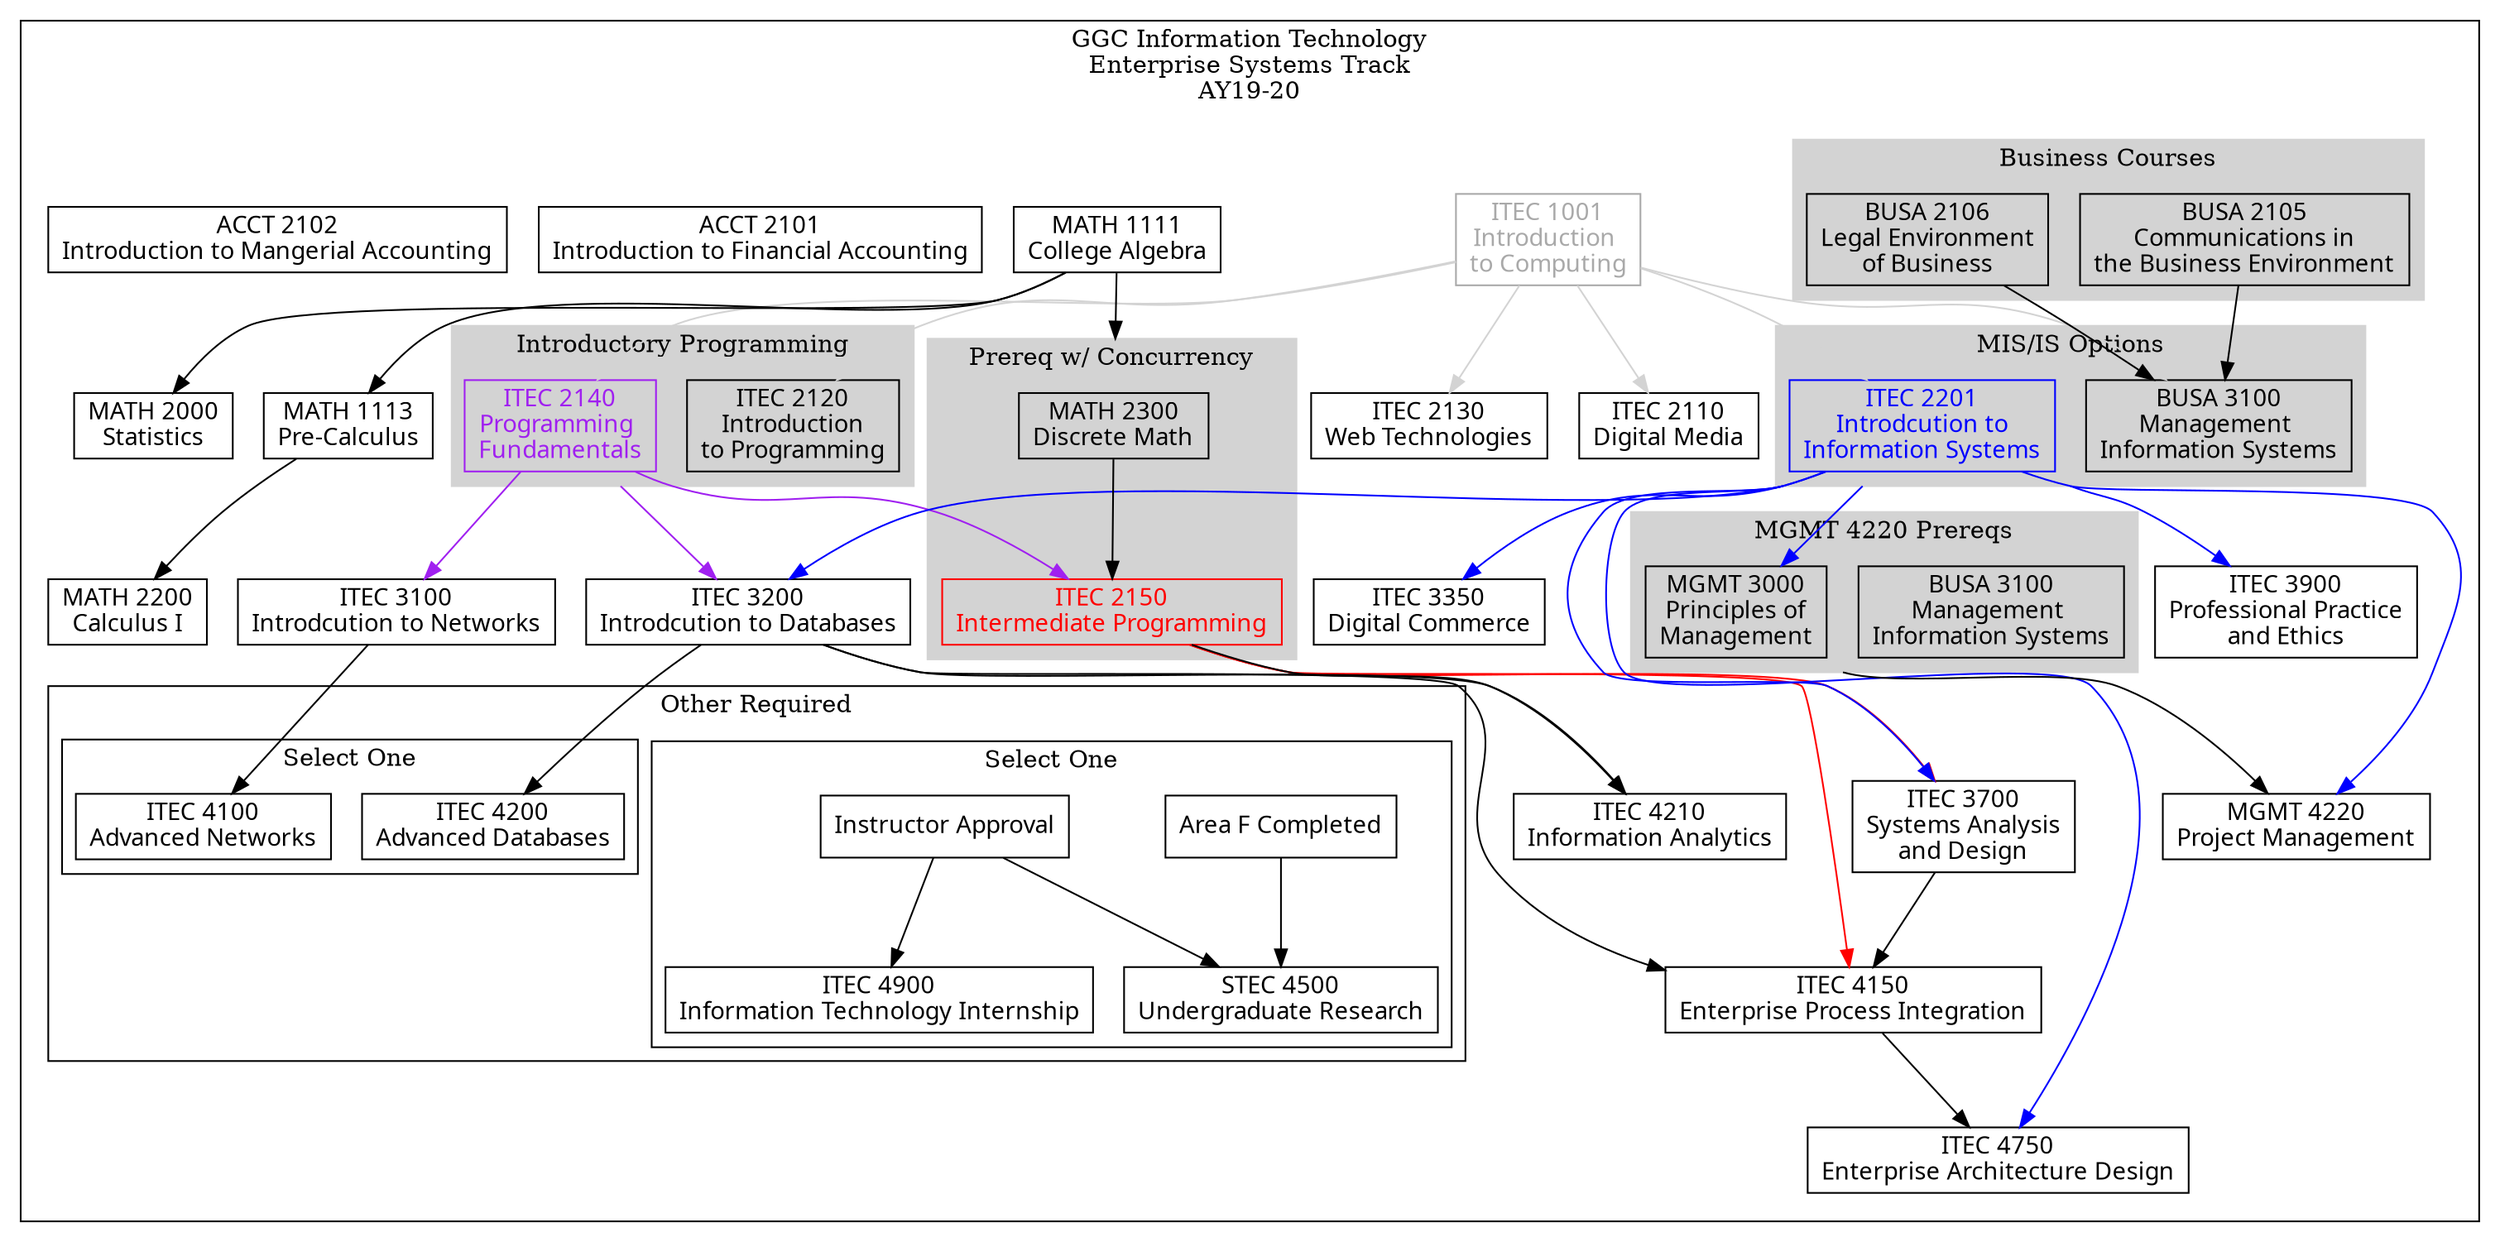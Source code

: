 digraph G {

    node [shape = record, fontname="Sans serif" fontsize="14"];
    compound = true //  needed to link clusters and nodes
    splines = true
    ranksep=0.75

     // All
    itec1001[label = "ITEC 1001\nIntroduction \nto Computing" color=darkgray fontcolor=darkgray]
    itec2110[label = "ITEC 2110\nDigital Media"]
    itec2120[label = "ITEC 2120\nIntroduction\nto Programming"]
    itec2130[label = "ITEC 2130\nWeb Technologies"]
    itec2140[label = "ITEC 2140\nProgramming \nFundamentals" color=purple fontcolor=purple]
    itec2150[label = "ITEC 2150\nIntermediate Programming" color=red fontcolor=red]
    itec2201[label = "ITEC 2201\nIntrodcution to\nInformation Systems" color=blue fontcolor=blue]
    itec3100[label = "ITEC 3100\nIntrodcution to Networks"]
    itec3200[label = "ITEC 3200\nIntrodcution to Databases"]
    itec3900[label = "ITEC 3900\nProfessional Practice\nand Ethics"]
    busa2105[label = "BUSA 2105\nCommunications in\nthe Business Environment"]
    busa2106[label = "BUSA 2106\nLegal Environment\nof Business"]
    busa3100[label = "BUSA 3100\nManagement \nInformation Systems"]
    busb3100[label = "BUSA 3100\nManagement \nInformation Systems"] //  a hack, a copy for ES 
    math1111[label = "MATH 1111\nCollege Algebra"]
    math1113[label = "MATH 1113\nPre-Calculus"]
    math2300[label = "MATH 2300\nDiscrete Math"]
    math2000[label = "MATH 2000\nStatistics"]
    math2200[label = "MATH 2200\nCalculus I"]
    mgmt3000[label = "MGMT 3000\nPrinciples of\nManagement"]

    // Enterprise Systems
    itec3350[label = "ITEC 3350\nDigital Commerce"]
    itec3700[label = "ITEC 3700\nSystems Analysis\nand Design"]
    itec4100[label = "ITEC 4100\nAdvanced Networks"]
    itec4150[label = "ITEC 4150\nEnterprise Process Integration"]
    itec4200[label = "ITEC 4200\nAdvanced Databases"]
    itec4210[label = "ITEC 4210\nInformation Analytics"]
    itec4750[label = "ITEC 4750\nEnterprise Architecture Design"]
    itec4900[label = "ITEC 4900\nInformation Technology Internship"]
    stec4500[label = "STEC 4500\nUndergraduate Research"]
    areaF[label = "Area F Completed"]
    instructorapproval[label = "Instructor Approval"]
    acct2101[label = "ACCT 2101\nIntroduction to Financial Accounting"]
    acct2102[label = "ACCT 2102\nIntroduction to Mangerial Accounting"]
    mgmt4220[label = "MGMT 4220\nProject Management"]


    subgraph clusteres {
        label="GGC Information Technology\nEnterprise Systems Track\nAY19-20"

        subgraph clusterrequired {
            label=""
            node [style=filled];
            style=filled;

            color="#FFFFFF";

            acct2101
            acct2102
            itec1001 -> itec2110 [color=lightgray]

            itec1001 -> itec2120 [color=lightgray]
            itec1001 -> itec2130 [color=lightgray]
            itec1001 -> itec2201 [color=lightgray]
            itec1001 -> busa3100 [color=lightgray]
            itec2140 -> itec2150 [color=purple]
            itec2140 -> itec3100 [color=purple]
            itec2201 -> itec3200 [ltail=cluster22013100 color=blue]
            itec2140 -> itec3200 [ltail=cluster21202140 color=purple]

            itec2201 -> itec3350 [ltail=cluster22013100 color=blue]
            itec2150 -> itec4150 [color=red]
            itec3200 -> itec4150
            itec3700 -> itec4150
            itec2201 -> itec4750 [color=blue]
            itec4150 -> itec4750
            itec2201 -> mgmt4220 [color=blue]
            mgmt3000 -> mgmt4220 [ltail=cluster30003100]
            itec2150 -> itec4210
            itec3200 -> itec4210
            itec3100 -> itec4100
            itec3200 -> itec4200

            busa2106 -> busa3100
            busa2105 -> busa3100
            itec1001 -> itec2140 [color=lightgray]

            itec2150 -> itec3700 [lltail=clusterdiscrete color=red]
            itec2201 -> itec3700 [color=blue]

            itec2201 -> itec3900 [ltail=cluster22013100 color=blue]
            itec2201 -> mgmt3000 [ltail=cluster22013100 color=blue]

            math1113 -> math2200
            math1111 -> math1113
            math1111 -> math2000
            math1111 -> math2300 [lhead=clusterdiscrete]

            subgraph cluster21202140 {
                label = "Introductory Programming";
                color=lightgrey;
                itec2120
                itec2140
            }
            subgraph cluster30003100 {
                label = "MGMT 4220 Prereqs";
                color=lightgrey;
                busb3100
                mgmt3000
                
            }
            subgraph cluster22013100 {
                label = "MIS/IS Options";
                color=lightgrey;
                busa3100
                itec2201
            }
            subgraph cluster21052106 {
                label = "Business Courses"
                color=lightgrey;
                busa2105
                busa2106
            }
            
            subgraph clusterdiscrete {
                label = "Prereq w/ Concurrency";
                node [style=filled];
                style=filled;
                color=lightgrey;
                math2300 -> itec2150
            }

            subgraph clusterotherrequired {
                label = "Other Required"
                node [style=filled];
                style=filled;
                graph[style=solid]
                color=black;

                subgraph clusteritecopt1 {
                    label = "Select One";
                    areaF -> stec4500
                    instructorapproval -> stec4500
                    instructorapproval -> itec4900
                }

                subgraph clusteritecopt2 {
                    label = "Select One";
                    itec4100
                    itec4200
                }
            }
        }    
    }
}

